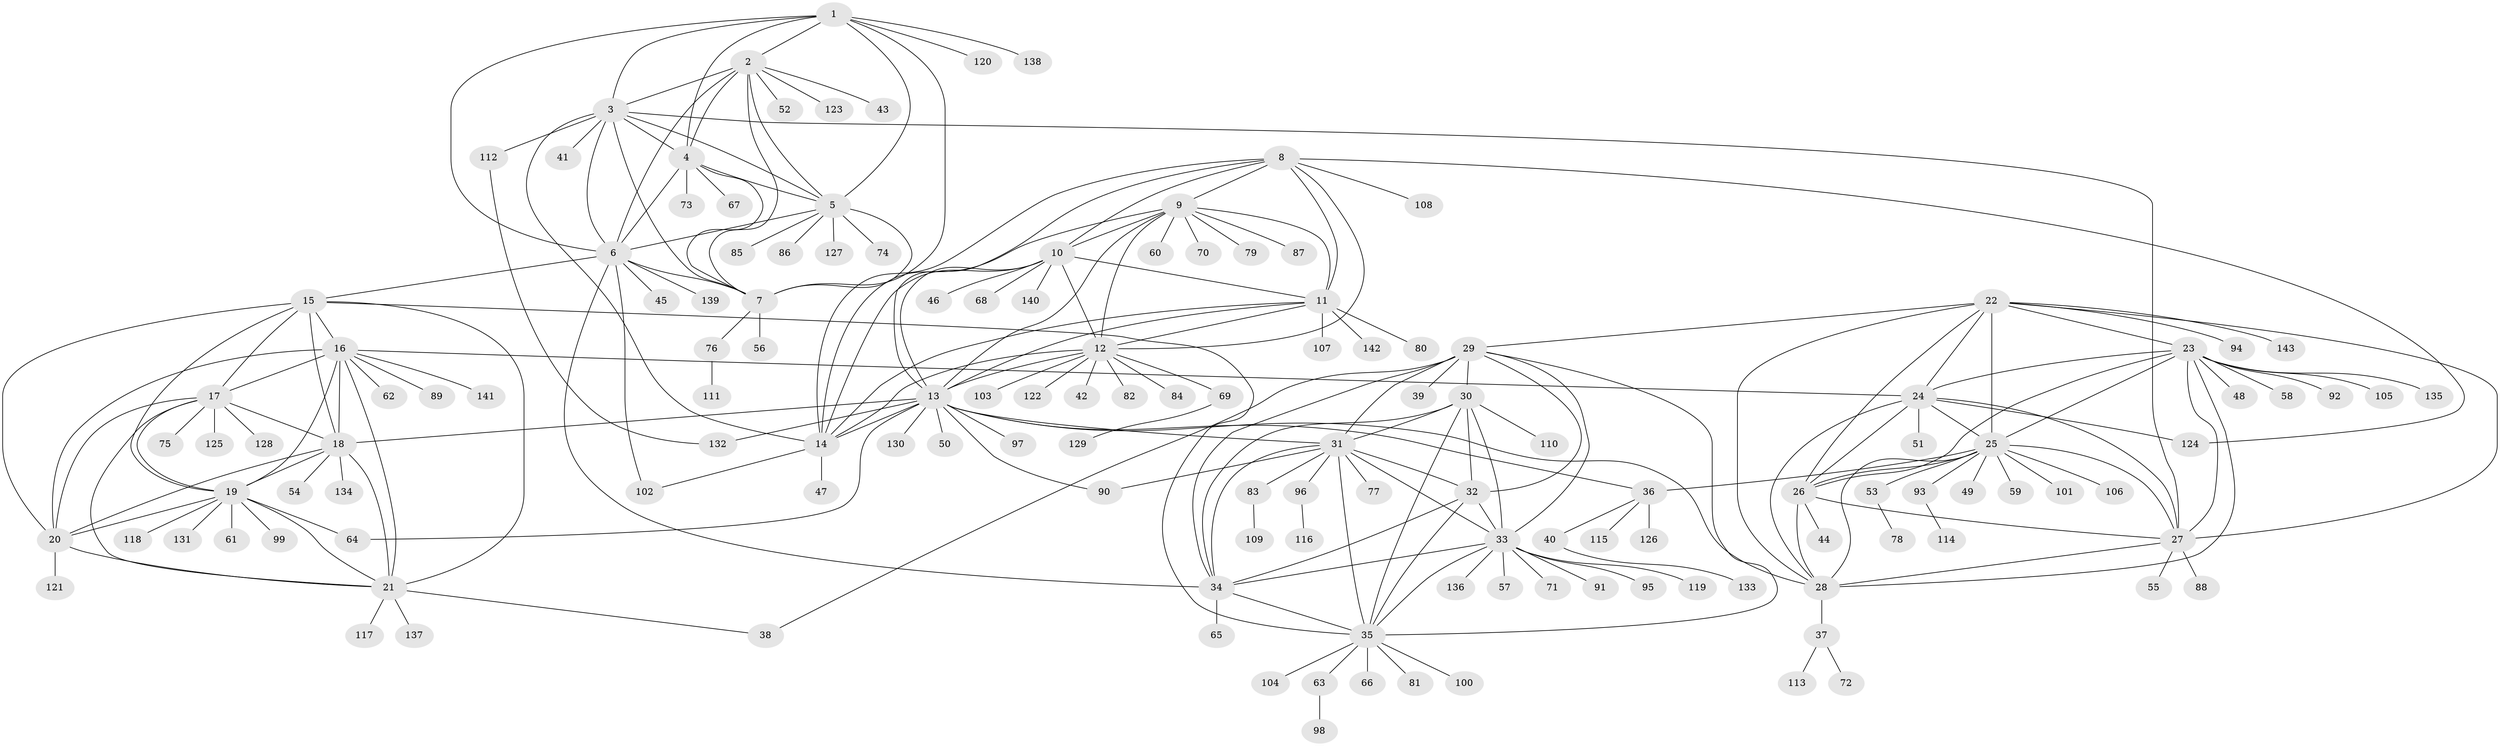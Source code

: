 // coarse degree distribution, {10: 0.034782608695652174, 11: 0.008695652173913044, 5: 0.02608695652173913, 14: 0.017391304347826087, 6: 0.017391304347826087, 16: 0.008695652173913044, 7: 0.02608695652173913, 9: 0.02608695652173913, 8: 0.02608695652173913, 13: 0.008695652173913044, 12: 0.017391304347826087, 2: 0.06086956521739131, 1: 0.7217391304347827}
// Generated by graph-tools (version 1.1) at 2025/42/03/06/25 10:42:07]
// undirected, 143 vertices, 230 edges
graph export_dot {
graph [start="1"]
  node [color=gray90,style=filled];
  1;
  2;
  3;
  4;
  5;
  6;
  7;
  8;
  9;
  10;
  11;
  12;
  13;
  14;
  15;
  16;
  17;
  18;
  19;
  20;
  21;
  22;
  23;
  24;
  25;
  26;
  27;
  28;
  29;
  30;
  31;
  32;
  33;
  34;
  35;
  36;
  37;
  38;
  39;
  40;
  41;
  42;
  43;
  44;
  45;
  46;
  47;
  48;
  49;
  50;
  51;
  52;
  53;
  54;
  55;
  56;
  57;
  58;
  59;
  60;
  61;
  62;
  63;
  64;
  65;
  66;
  67;
  68;
  69;
  70;
  71;
  72;
  73;
  74;
  75;
  76;
  77;
  78;
  79;
  80;
  81;
  82;
  83;
  84;
  85;
  86;
  87;
  88;
  89;
  90;
  91;
  92;
  93;
  94;
  95;
  96;
  97;
  98;
  99;
  100;
  101;
  102;
  103;
  104;
  105;
  106;
  107;
  108;
  109;
  110;
  111;
  112;
  113;
  114;
  115;
  116;
  117;
  118;
  119;
  120;
  121;
  122;
  123;
  124;
  125;
  126;
  127;
  128;
  129;
  130;
  131;
  132;
  133;
  134;
  135;
  136;
  137;
  138;
  139;
  140;
  141;
  142;
  143;
  1 -- 2;
  1 -- 3;
  1 -- 4;
  1 -- 5;
  1 -- 6;
  1 -- 7;
  1 -- 120;
  1 -- 138;
  2 -- 3;
  2 -- 4;
  2 -- 5;
  2 -- 6;
  2 -- 7;
  2 -- 43;
  2 -- 52;
  2 -- 123;
  3 -- 4;
  3 -- 5;
  3 -- 6;
  3 -- 7;
  3 -- 14;
  3 -- 27;
  3 -- 41;
  3 -- 112;
  4 -- 5;
  4 -- 6;
  4 -- 7;
  4 -- 67;
  4 -- 73;
  5 -- 6;
  5 -- 7;
  5 -- 74;
  5 -- 85;
  5 -- 86;
  5 -- 127;
  6 -- 7;
  6 -- 15;
  6 -- 34;
  6 -- 45;
  6 -- 102;
  6 -- 139;
  7 -- 56;
  7 -- 76;
  8 -- 9;
  8 -- 10;
  8 -- 11;
  8 -- 12;
  8 -- 13;
  8 -- 14;
  8 -- 108;
  8 -- 124;
  9 -- 10;
  9 -- 11;
  9 -- 12;
  9 -- 13;
  9 -- 14;
  9 -- 60;
  9 -- 70;
  9 -- 79;
  9 -- 87;
  10 -- 11;
  10 -- 12;
  10 -- 13;
  10 -- 14;
  10 -- 46;
  10 -- 68;
  10 -- 140;
  11 -- 12;
  11 -- 13;
  11 -- 14;
  11 -- 80;
  11 -- 107;
  11 -- 142;
  12 -- 13;
  12 -- 14;
  12 -- 42;
  12 -- 69;
  12 -- 82;
  12 -- 84;
  12 -- 103;
  12 -- 122;
  13 -- 14;
  13 -- 18;
  13 -- 28;
  13 -- 31;
  13 -- 36;
  13 -- 50;
  13 -- 64;
  13 -- 90;
  13 -- 97;
  13 -- 130;
  13 -- 132;
  14 -- 47;
  14 -- 102;
  15 -- 16;
  15 -- 17;
  15 -- 18;
  15 -- 19;
  15 -- 20;
  15 -- 21;
  15 -- 35;
  16 -- 17;
  16 -- 18;
  16 -- 19;
  16 -- 20;
  16 -- 21;
  16 -- 24;
  16 -- 62;
  16 -- 89;
  16 -- 141;
  17 -- 18;
  17 -- 19;
  17 -- 20;
  17 -- 21;
  17 -- 75;
  17 -- 125;
  17 -- 128;
  18 -- 19;
  18 -- 20;
  18 -- 21;
  18 -- 54;
  18 -- 134;
  19 -- 20;
  19 -- 21;
  19 -- 61;
  19 -- 64;
  19 -- 99;
  19 -- 118;
  19 -- 131;
  20 -- 21;
  20 -- 121;
  21 -- 38;
  21 -- 117;
  21 -- 137;
  22 -- 23;
  22 -- 24;
  22 -- 25;
  22 -- 26;
  22 -- 27;
  22 -- 28;
  22 -- 29;
  22 -- 94;
  22 -- 143;
  23 -- 24;
  23 -- 25;
  23 -- 26;
  23 -- 27;
  23 -- 28;
  23 -- 48;
  23 -- 58;
  23 -- 92;
  23 -- 105;
  23 -- 135;
  24 -- 25;
  24 -- 26;
  24 -- 27;
  24 -- 28;
  24 -- 51;
  24 -- 124;
  25 -- 26;
  25 -- 27;
  25 -- 28;
  25 -- 36;
  25 -- 49;
  25 -- 53;
  25 -- 59;
  25 -- 93;
  25 -- 101;
  25 -- 106;
  26 -- 27;
  26 -- 28;
  26 -- 44;
  27 -- 28;
  27 -- 55;
  27 -- 88;
  28 -- 37;
  29 -- 30;
  29 -- 31;
  29 -- 32;
  29 -- 33;
  29 -- 34;
  29 -- 35;
  29 -- 38;
  29 -- 39;
  30 -- 31;
  30 -- 32;
  30 -- 33;
  30 -- 34;
  30 -- 35;
  30 -- 110;
  31 -- 32;
  31 -- 33;
  31 -- 34;
  31 -- 35;
  31 -- 77;
  31 -- 83;
  31 -- 90;
  31 -- 96;
  32 -- 33;
  32 -- 34;
  32 -- 35;
  33 -- 34;
  33 -- 35;
  33 -- 57;
  33 -- 71;
  33 -- 91;
  33 -- 95;
  33 -- 119;
  33 -- 136;
  34 -- 35;
  34 -- 65;
  35 -- 63;
  35 -- 66;
  35 -- 81;
  35 -- 100;
  35 -- 104;
  36 -- 40;
  36 -- 115;
  36 -- 126;
  37 -- 72;
  37 -- 113;
  40 -- 133;
  53 -- 78;
  63 -- 98;
  69 -- 129;
  76 -- 111;
  83 -- 109;
  93 -- 114;
  96 -- 116;
  112 -- 132;
}
